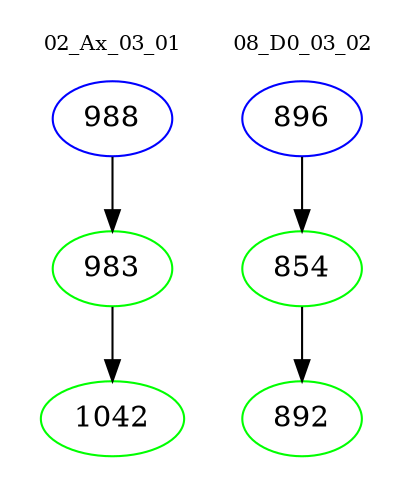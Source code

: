 digraph{
subgraph cluster_0 {
color = white
label = "02_Ax_03_01";
fontsize=10;
T0_988 [label="988", color="blue"]
T0_988 -> T0_983 [color="black"]
T0_983 [label="983", color="green"]
T0_983 -> T0_1042 [color="black"]
T0_1042 [label="1042", color="green"]
}
subgraph cluster_1 {
color = white
label = "08_D0_03_02";
fontsize=10;
T1_896 [label="896", color="blue"]
T1_896 -> T1_854 [color="black"]
T1_854 [label="854", color="green"]
T1_854 -> T1_892 [color="black"]
T1_892 [label="892", color="green"]
}
}
